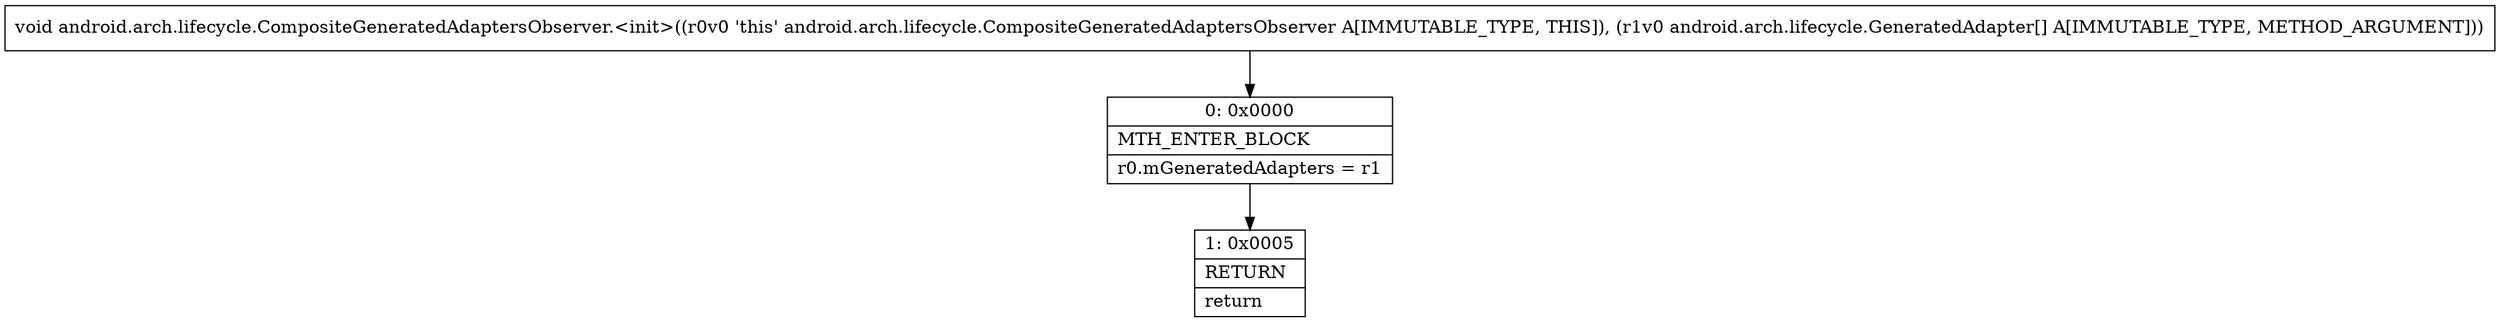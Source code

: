 digraph "CFG forandroid.arch.lifecycle.CompositeGeneratedAdaptersObserver.\<init\>([Landroid\/arch\/lifecycle\/GeneratedAdapter;)V" {
Node_0 [shape=record,label="{0\:\ 0x0000|MTH_ENTER_BLOCK\l|r0.mGeneratedAdapters = r1\l}"];
Node_1 [shape=record,label="{1\:\ 0x0005|RETURN\l|return\l}"];
MethodNode[shape=record,label="{void android.arch.lifecycle.CompositeGeneratedAdaptersObserver.\<init\>((r0v0 'this' android.arch.lifecycle.CompositeGeneratedAdaptersObserver A[IMMUTABLE_TYPE, THIS]), (r1v0 android.arch.lifecycle.GeneratedAdapter[] A[IMMUTABLE_TYPE, METHOD_ARGUMENT])) }"];
MethodNode -> Node_0;
Node_0 -> Node_1;
}

